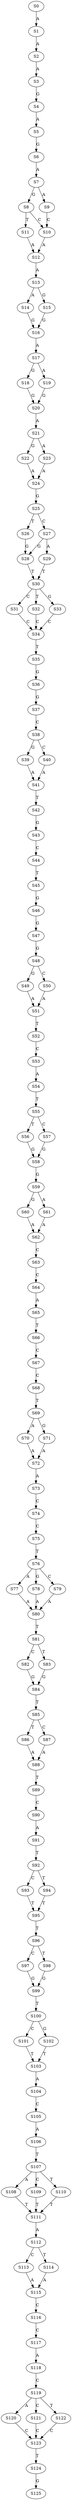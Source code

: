 strict digraph  {
	S0 -> S1 [ label = A ];
	S1 -> S2 [ label = A ];
	S2 -> S3 [ label = A ];
	S3 -> S4 [ label = G ];
	S4 -> S5 [ label = A ];
	S5 -> S6 [ label = G ];
	S6 -> S7 [ label = A ];
	S7 -> S8 [ label = G ];
	S7 -> S9 [ label = A ];
	S8 -> S10 [ label = C ];
	S8 -> S11 [ label = T ];
	S9 -> S10 [ label = C ];
	S10 -> S12 [ label = A ];
	S11 -> S12 [ label = A ];
	S12 -> S13 [ label = A ];
	S13 -> S14 [ label = A ];
	S13 -> S15 [ label = G ];
	S14 -> S16 [ label = G ];
	S15 -> S16 [ label = G ];
	S16 -> S17 [ label = A ];
	S17 -> S18 [ label = G ];
	S17 -> S19 [ label = A ];
	S18 -> S20 [ label = G ];
	S19 -> S20 [ label = G ];
	S20 -> S21 [ label = A ];
	S21 -> S22 [ label = G ];
	S21 -> S23 [ label = A ];
	S22 -> S24 [ label = A ];
	S23 -> S24 [ label = A ];
	S24 -> S25 [ label = G ];
	S25 -> S26 [ label = T ];
	S25 -> S27 [ label = C ];
	S26 -> S28 [ label = G ];
	S27 -> S29 [ label = A ];
	S27 -> S28 [ label = G ];
	S28 -> S30 [ label = T ];
	S29 -> S30 [ label = T ];
	S30 -> S31 [ label = C ];
	S30 -> S32 [ label = T ];
	S30 -> S33 [ label = G ];
	S31 -> S34 [ label = C ];
	S32 -> S34 [ label = C ];
	S33 -> S34 [ label = C ];
	S34 -> S35 [ label = T ];
	S35 -> S36 [ label = G ];
	S36 -> S37 [ label = G ];
	S37 -> S38 [ label = C ];
	S38 -> S39 [ label = G ];
	S38 -> S40 [ label = C ];
	S39 -> S41 [ label = A ];
	S40 -> S41 [ label = A ];
	S41 -> S42 [ label = T ];
	S42 -> S43 [ label = G ];
	S43 -> S44 [ label = C ];
	S44 -> S45 [ label = T ];
	S45 -> S46 [ label = G ];
	S46 -> S47 [ label = G ];
	S47 -> S48 [ label = G ];
	S48 -> S49 [ label = G ];
	S48 -> S50 [ label = C ];
	S49 -> S51 [ label = A ];
	S50 -> S51 [ label = A ];
	S51 -> S52 [ label = T ];
	S52 -> S53 [ label = C ];
	S53 -> S54 [ label = A ];
	S54 -> S55 [ label = T ];
	S55 -> S56 [ label = T ];
	S55 -> S57 [ label = C ];
	S56 -> S58 [ label = G ];
	S57 -> S58 [ label = G ];
	S58 -> S59 [ label = G ];
	S59 -> S60 [ label = G ];
	S59 -> S61 [ label = A ];
	S60 -> S62 [ label = A ];
	S61 -> S62 [ label = A ];
	S62 -> S63 [ label = C ];
	S63 -> S64 [ label = C ];
	S64 -> S65 [ label = A ];
	S65 -> S66 [ label = T ];
	S66 -> S67 [ label = C ];
	S67 -> S68 [ label = C ];
	S68 -> S69 [ label = T ];
	S69 -> S70 [ label = A ];
	S69 -> S71 [ label = G ];
	S70 -> S72 [ label = A ];
	S71 -> S72 [ label = A ];
	S72 -> S73 [ label = A ];
	S73 -> S74 [ label = C ];
	S74 -> S75 [ label = C ];
	S75 -> S76 [ label = T ];
	S76 -> S77 [ label = A ];
	S76 -> S78 [ label = G ];
	S76 -> S79 [ label = C ];
	S77 -> S80 [ label = A ];
	S78 -> S80 [ label = A ];
	S79 -> S80 [ label = A ];
	S80 -> S81 [ label = T ];
	S81 -> S82 [ label = C ];
	S81 -> S83 [ label = T ];
	S82 -> S84 [ label = G ];
	S83 -> S84 [ label = G ];
	S84 -> S85 [ label = T ];
	S85 -> S86 [ label = T ];
	S85 -> S87 [ label = C ];
	S86 -> S88 [ label = A ];
	S87 -> S88 [ label = A ];
	S88 -> S89 [ label = T ];
	S89 -> S90 [ label = C ];
	S90 -> S91 [ label = A ];
	S91 -> S92 [ label = T ];
	S92 -> S93 [ label = C ];
	S92 -> S94 [ label = T ];
	S93 -> S95 [ label = T ];
	S94 -> S95 [ label = T ];
	S95 -> S96 [ label = T ];
	S96 -> S97 [ label = C ];
	S96 -> S98 [ label = T ];
	S97 -> S99 [ label = G ];
	S98 -> S99 [ label = G ];
	S99 -> S100 [ label = T ];
	S100 -> S101 [ label = C ];
	S100 -> S102 [ label = G ];
	S101 -> S103 [ label = T ];
	S102 -> S103 [ label = T ];
	S103 -> S104 [ label = A ];
	S104 -> S105 [ label = C ];
	S105 -> S106 [ label = A ];
	S106 -> S107 [ label = T ];
	S107 -> S108 [ label = A ];
	S107 -> S109 [ label = C ];
	S107 -> S110 [ label = T ];
	S108 -> S111 [ label = T ];
	S109 -> S111 [ label = T ];
	S110 -> S111 [ label = T ];
	S111 -> S112 [ label = A ];
	S112 -> S113 [ label = C ];
	S112 -> S114 [ label = T ];
	S113 -> S115 [ label = A ];
	S114 -> S115 [ label = A ];
	S115 -> S116 [ label = C ];
	S116 -> S117 [ label = C ];
	S117 -> S118 [ label = A ];
	S118 -> S119 [ label = C ];
	S119 -> S120 [ label = A ];
	S119 -> S121 [ label = C ];
	S119 -> S122 [ label = T ];
	S120 -> S123 [ label = C ];
	S121 -> S123 [ label = C ];
	S122 -> S123 [ label = C ];
	S123 -> S124 [ label = T ];
	S124 -> S125 [ label = G ];
}
